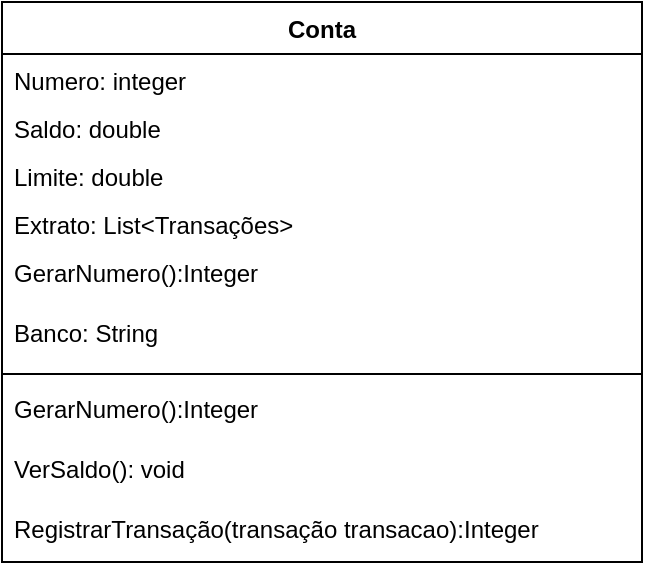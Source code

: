 <mxfile version="24.0.2" type="github">
  <diagram name="Página-1" id="beclMFLxGuJeknQaG3Ke">
    <mxGraphModel dx="1674" dy="756" grid="1" gridSize="10" guides="1" tooltips="1" connect="1" arrows="1" fold="1" page="1" pageScale="1" pageWidth="827" pageHeight="1169" math="0" shadow="0">
      <root>
        <mxCell id="0" />
        <mxCell id="1" parent="0" />
        <mxCell id="EJfEsMFhtHWVOwrT9QT5-1" value="Conta" style="swimlane;fontStyle=1;align=center;verticalAlign=top;childLayout=stackLayout;horizontal=1;startSize=26;horizontalStack=0;resizeParent=1;resizeParentMax=0;resizeLast=0;collapsible=1;marginBottom=0;whiteSpace=wrap;html=1;" vertex="1" parent="1">
          <mxGeometry x="280" width="320" height="280" as="geometry" />
        </mxCell>
        <mxCell id="EJfEsMFhtHWVOwrT9QT5-2" value="Numero: integer" style="text;align=left;verticalAlign=top;spacingLeft=4;spacingRight=4;overflow=hidden;rotatable=0;points=[[0,0.5],[1,0.5]];portConstraint=eastwest;" vertex="1" parent="EJfEsMFhtHWVOwrT9QT5-1">
          <mxGeometry y="26" width="320" height="24" as="geometry" />
        </mxCell>
        <mxCell id="EJfEsMFhtHWVOwrT9QT5-3" value="Saldo: double" style="text;align=left;verticalAlign=top;spacingLeft=4;spacingRight=4;overflow=hidden;rotatable=0;points=[[0,0.5],[1,0.5]];portConstraint=eastwest;" vertex="1" parent="EJfEsMFhtHWVOwrT9QT5-1">
          <mxGeometry y="50" width="320" height="24" as="geometry" />
        </mxCell>
        <mxCell id="EJfEsMFhtHWVOwrT9QT5-4" value="Limite: double" style="text;align=left;verticalAlign=top;spacingLeft=4;spacingRight=4;overflow=hidden;rotatable=0;points=[[0,0.5],[1,0.5]];portConstraint=eastwest;" vertex="1" parent="EJfEsMFhtHWVOwrT9QT5-1">
          <mxGeometry y="74" width="320" height="24" as="geometry" />
        </mxCell>
        <mxCell id="EJfEsMFhtHWVOwrT9QT5-5" value="Extrato: List&lt;Transações&gt;" style="text;align=left;verticalAlign=top;spacingLeft=4;spacingRight=4;overflow=hidden;rotatable=0;points=[[0,0.5],[1,0.5]];portConstraint=eastwest;" vertex="1" parent="EJfEsMFhtHWVOwrT9QT5-1">
          <mxGeometry y="98" width="320" height="24" as="geometry" />
        </mxCell>
        <mxCell id="EJfEsMFhtHWVOwrT9QT5-6" value="GerarNumero():Integer" style="text;align=left;verticalAlign=top;spacingLeft=4;spacingRight=4;overflow=hidden;rotatable=0;points=[[0,0.5],[1,0.5]];portConstraint=eastwest;" vertex="1" parent="EJfEsMFhtHWVOwrT9QT5-1">
          <mxGeometry y="122" width="320" height="30" as="geometry" />
        </mxCell>
        <mxCell id="EJfEsMFhtHWVOwrT9QT5-7" value="Banco: String" style="text;align=left;verticalAlign=top;spacingLeft=4;spacingRight=4;overflow=hidden;rotatable=0;points=[[0,0.5],[1,0.5]];portConstraint=eastwest;" vertex="1" parent="EJfEsMFhtHWVOwrT9QT5-1">
          <mxGeometry y="152" width="320" height="30" as="geometry" />
        </mxCell>
        <mxCell id="EJfEsMFhtHWVOwrT9QT5-8" value="" style="line;strokeWidth=1;fillColor=none;align=left;verticalAlign=middle;spacingTop=-1;spacingLeft=3;spacingRight=3;rotatable=0;labelPosition=right;points=[];portConstraint=eastwest;strokeColor=inherit;" vertex="1" parent="EJfEsMFhtHWVOwrT9QT5-1">
          <mxGeometry y="182" width="320" height="8" as="geometry" />
        </mxCell>
        <mxCell id="EJfEsMFhtHWVOwrT9QT5-9" value="GerarNumero():Integer" style="text;align=left;verticalAlign=top;spacingLeft=4;spacingRight=4;overflow=hidden;rotatable=0;points=[[0,0.5],[1,0.5]];portConstraint=eastwest;" vertex="1" parent="EJfEsMFhtHWVOwrT9QT5-1">
          <mxGeometry y="190" width="320" height="30" as="geometry" />
        </mxCell>
        <mxCell id="EJfEsMFhtHWVOwrT9QT5-10" value="VerSaldo(): void" style="text;align=left;verticalAlign=top;spacingLeft=4;spacingRight=4;overflow=hidden;rotatable=0;points=[[0,0.5],[1,0.5]];portConstraint=eastwest;" vertex="1" parent="EJfEsMFhtHWVOwrT9QT5-1">
          <mxGeometry y="220" width="320" height="30" as="geometry" />
        </mxCell>
        <mxCell id="EJfEsMFhtHWVOwrT9QT5-11" value="RegistrarTransação(transação transacao):Integer" style="text;align=left;verticalAlign=top;spacingLeft=4;spacingRight=4;overflow=hidden;rotatable=0;points=[[0,0.5],[1,0.5]];portConstraint=eastwest;" vertex="1" parent="EJfEsMFhtHWVOwrT9QT5-1">
          <mxGeometry y="250" width="320" height="30" as="geometry" />
        </mxCell>
      </root>
    </mxGraphModel>
  </diagram>
</mxfile>
